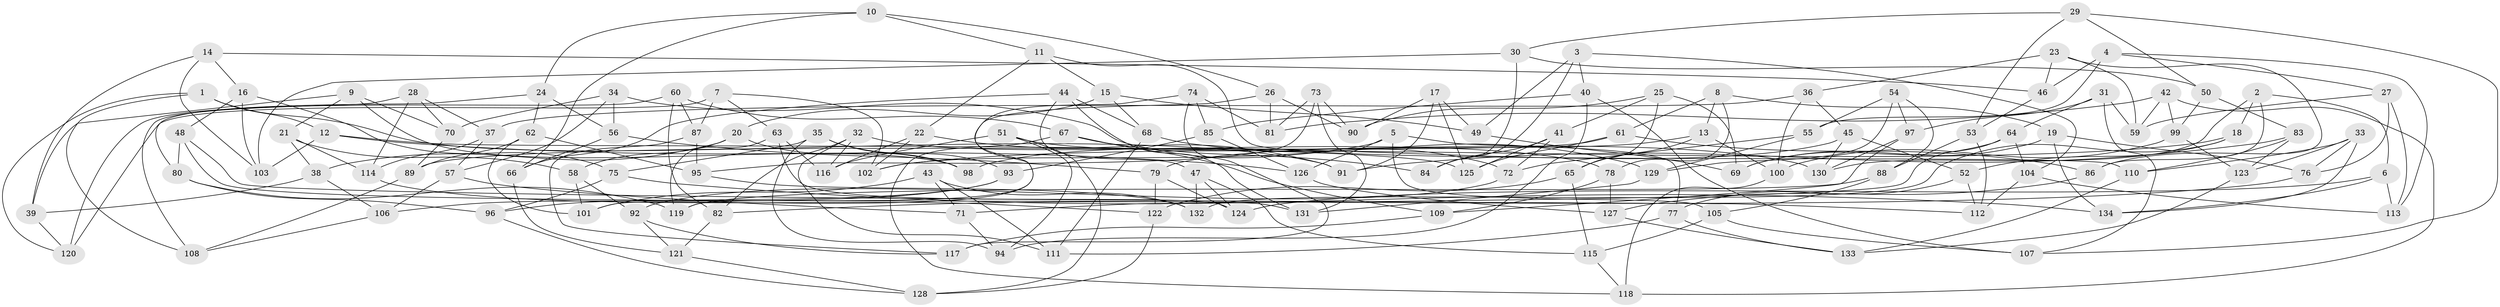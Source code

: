 // Generated by graph-tools (version 1.1) at 2025/50/03/09/25 03:50:55]
// undirected, 134 vertices, 268 edges
graph export_dot {
graph [start="1"]
  node [color=gray90,style=filled];
  1;
  2;
  3;
  4;
  5;
  6;
  7;
  8;
  9;
  10;
  11;
  12;
  13;
  14;
  15;
  16;
  17;
  18;
  19;
  20;
  21;
  22;
  23;
  24;
  25;
  26;
  27;
  28;
  29;
  30;
  31;
  32;
  33;
  34;
  35;
  36;
  37;
  38;
  39;
  40;
  41;
  42;
  43;
  44;
  45;
  46;
  47;
  48;
  49;
  50;
  51;
  52;
  53;
  54;
  55;
  56;
  57;
  58;
  59;
  60;
  61;
  62;
  63;
  64;
  65;
  66;
  67;
  68;
  69;
  70;
  71;
  72;
  73;
  74;
  75;
  76;
  77;
  78;
  79;
  80;
  81;
  82;
  83;
  84;
  85;
  86;
  87;
  88;
  89;
  90;
  91;
  92;
  93;
  94;
  95;
  96;
  97;
  98;
  99;
  100;
  101;
  102;
  103;
  104;
  105;
  106;
  107;
  108;
  109;
  110;
  111;
  112;
  113;
  114;
  115;
  116;
  117;
  118;
  119;
  120;
  121;
  122;
  123;
  124;
  125;
  126;
  127;
  128;
  129;
  130;
  131;
  132;
  133;
  134;
  1 -- 91;
  1 -- 120;
  1 -- 108;
  1 -- 12;
  2 -- 86;
  2 -- 130;
  2 -- 6;
  2 -- 18;
  3 -- 104;
  3 -- 49;
  3 -- 84;
  3 -- 40;
  4 -- 27;
  4 -- 55;
  4 -- 46;
  4 -- 113;
  5 -- 77;
  5 -- 126;
  5 -- 102;
  5 -- 105;
  6 -- 134;
  6 -- 124;
  6 -- 113;
  7 -- 120;
  7 -- 63;
  7 -- 87;
  7 -- 102;
  8 -- 19;
  8 -- 61;
  8 -- 78;
  8 -- 13;
  9 -- 70;
  9 -- 21;
  9 -- 98;
  9 -- 39;
  10 -- 26;
  10 -- 11;
  10 -- 66;
  10 -- 24;
  11 -- 15;
  11 -- 110;
  11 -- 22;
  12 -- 126;
  12 -- 125;
  12 -- 103;
  13 -- 79;
  13 -- 65;
  13 -- 100;
  14 -- 103;
  14 -- 39;
  14 -- 46;
  14 -- 16;
  15 -- 68;
  15 -- 49;
  15 -- 20;
  16 -- 75;
  16 -- 48;
  16 -- 103;
  17 -- 90;
  17 -- 49;
  17 -- 125;
  17 -- 91;
  18 -- 102;
  18 -- 132;
  18 -- 52;
  19 -- 76;
  19 -- 69;
  19 -- 134;
  20 -- 38;
  20 -- 58;
  20 -- 98;
  21 -- 114;
  21 -- 38;
  21 -- 58;
  22 -- 116;
  22 -- 102;
  22 -- 91;
  23 -- 36;
  23 -- 86;
  23 -- 59;
  23 -- 46;
  24 -- 56;
  24 -- 62;
  24 -- 80;
  25 -- 90;
  25 -- 65;
  25 -- 41;
  25 -- 69;
  26 -- 101;
  26 -- 81;
  26 -- 90;
  27 -- 76;
  27 -- 59;
  27 -- 113;
  28 -- 114;
  28 -- 70;
  28 -- 108;
  28 -- 37;
  29 -- 53;
  29 -- 50;
  29 -- 107;
  29 -- 30;
  30 -- 103;
  30 -- 84;
  30 -- 50;
  31 -- 59;
  31 -- 107;
  31 -- 64;
  31 -- 97;
  32 -- 111;
  32 -- 78;
  32 -- 116;
  32 -- 82;
  33 -- 76;
  33 -- 110;
  33 -- 123;
  33 -- 134;
  34 -- 72;
  34 -- 56;
  34 -- 70;
  34 -- 57;
  35 -- 93;
  35 -- 98;
  35 -- 75;
  35 -- 94;
  36 -- 45;
  36 -- 37;
  36 -- 100;
  37 -- 57;
  37 -- 114;
  38 -- 39;
  38 -- 106;
  39 -- 120;
  40 -- 94;
  40 -- 85;
  40 -- 107;
  41 -- 125;
  41 -- 72;
  41 -- 84;
  42 -- 81;
  42 -- 59;
  42 -- 118;
  42 -- 99;
  43 -- 101;
  43 -- 111;
  43 -- 132;
  43 -- 71;
  44 -- 66;
  44 -- 47;
  44 -- 131;
  44 -- 68;
  45 -- 98;
  45 -- 130;
  45 -- 52;
  46 -- 53;
  47 -- 115;
  47 -- 132;
  47 -- 124;
  48 -- 112;
  48 -- 131;
  48 -- 80;
  49 -- 69;
  50 -- 99;
  50 -- 83;
  51 -- 116;
  51 -- 128;
  51 -- 94;
  51 -- 130;
  52 -- 77;
  52 -- 112;
  53 -- 88;
  53 -- 112;
  54 -- 97;
  54 -- 129;
  54 -- 55;
  54 -- 88;
  55 -- 129;
  55 -- 72;
  56 -- 79;
  56 -- 66;
  57 -- 106;
  57 -- 71;
  58 -- 92;
  58 -- 101;
  60 -- 120;
  60 -- 87;
  60 -- 67;
  60 -- 82;
  61 -- 89;
  61 -- 86;
  61 -- 125;
  62 -- 89;
  62 -- 101;
  62 -- 95;
  63 -- 124;
  63 -- 119;
  63 -- 116;
  64 -- 69;
  64 -- 104;
  64 -- 71;
  65 -- 115;
  65 -- 122;
  66 -- 121;
  67 -- 84;
  67 -- 109;
  67 -- 118;
  68 -- 129;
  68 -- 111;
  70 -- 89;
  71 -- 94;
  72 -- 92;
  73 -- 81;
  73 -- 131;
  73 -- 95;
  73 -- 90;
  74 -- 119;
  74 -- 81;
  74 -- 85;
  74 -- 117;
  75 -- 134;
  75 -- 96;
  76 -- 82;
  77 -- 111;
  77 -- 133;
  78 -- 109;
  78 -- 127;
  79 -- 124;
  79 -- 122;
  80 -- 96;
  80 -- 119;
  82 -- 121;
  83 -- 91;
  83 -- 123;
  83 -- 110;
  85 -- 93;
  85 -- 126;
  86 -- 127;
  87 -- 117;
  87 -- 95;
  88 -- 105;
  88 -- 119;
  89 -- 108;
  92 -- 117;
  92 -- 121;
  93 -- 96;
  93 -- 106;
  95 -- 132;
  96 -- 128;
  97 -- 130;
  97 -- 109;
  99 -- 123;
  99 -- 100;
  100 -- 118;
  104 -- 112;
  104 -- 113;
  105 -- 115;
  105 -- 107;
  106 -- 108;
  109 -- 117;
  110 -- 133;
  114 -- 122;
  115 -- 118;
  121 -- 128;
  122 -- 128;
  123 -- 133;
  126 -- 127;
  127 -- 133;
  129 -- 131;
}
